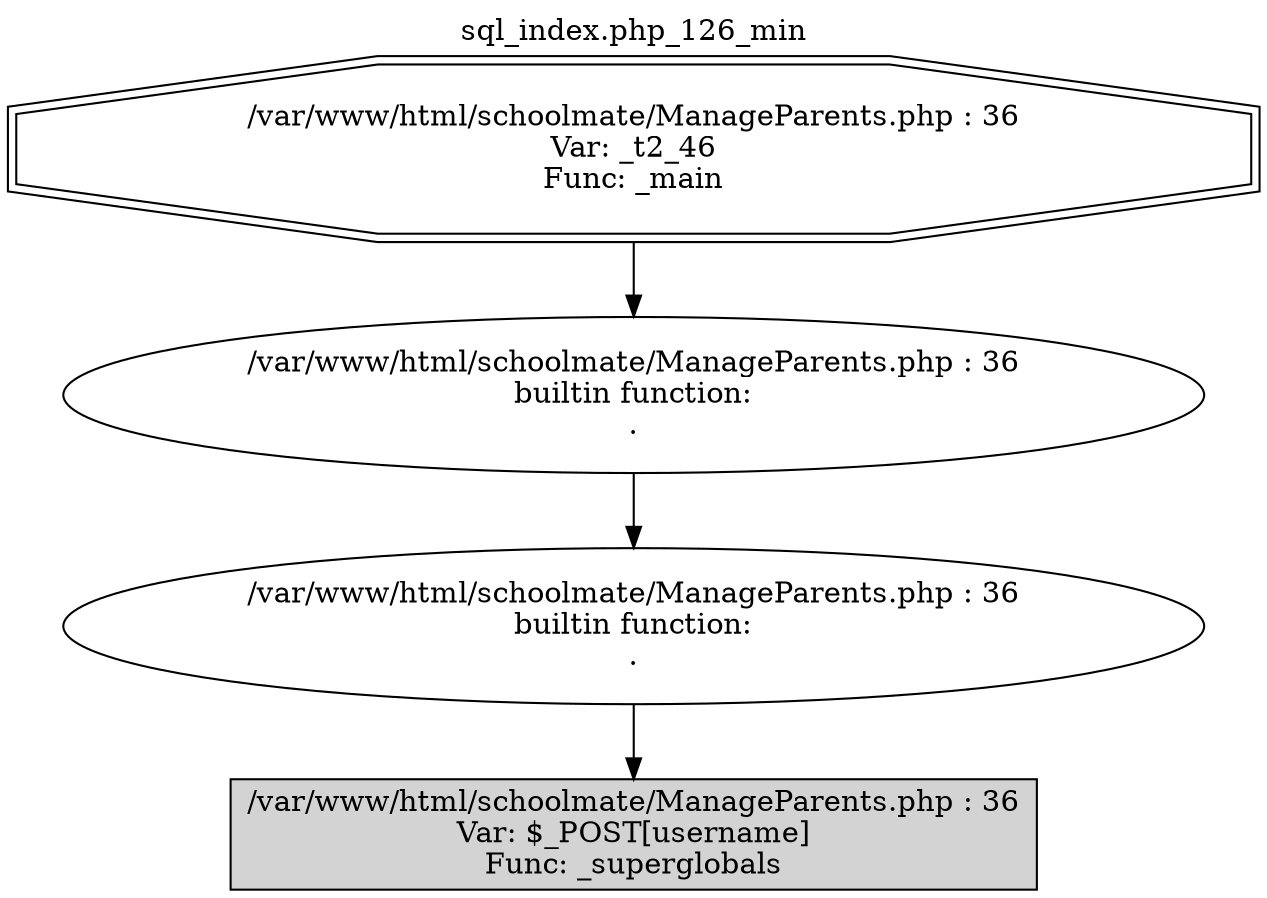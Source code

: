 digraph cfg {
  label="sql_index.php_126_min";
  labelloc=t;
  n1 [shape=doubleoctagon, label="/var/www/html/schoolmate/ManageParents.php : 36\nVar: _t2_46\nFunc: _main\n"];
  n2 [shape=ellipse, label="/var/www/html/schoolmate/ManageParents.php : 36\nbuiltin function:\n.\n"];
  n3 [shape=ellipse, label="/var/www/html/schoolmate/ManageParents.php : 36\nbuiltin function:\n.\n"];
  n4 [shape=box, label="/var/www/html/schoolmate/ManageParents.php : 36\nVar: $_POST[username]\nFunc: _superglobals\n",style=filled];
  n1 -> n2;
  n2 -> n3;
  n3 -> n4;
}
